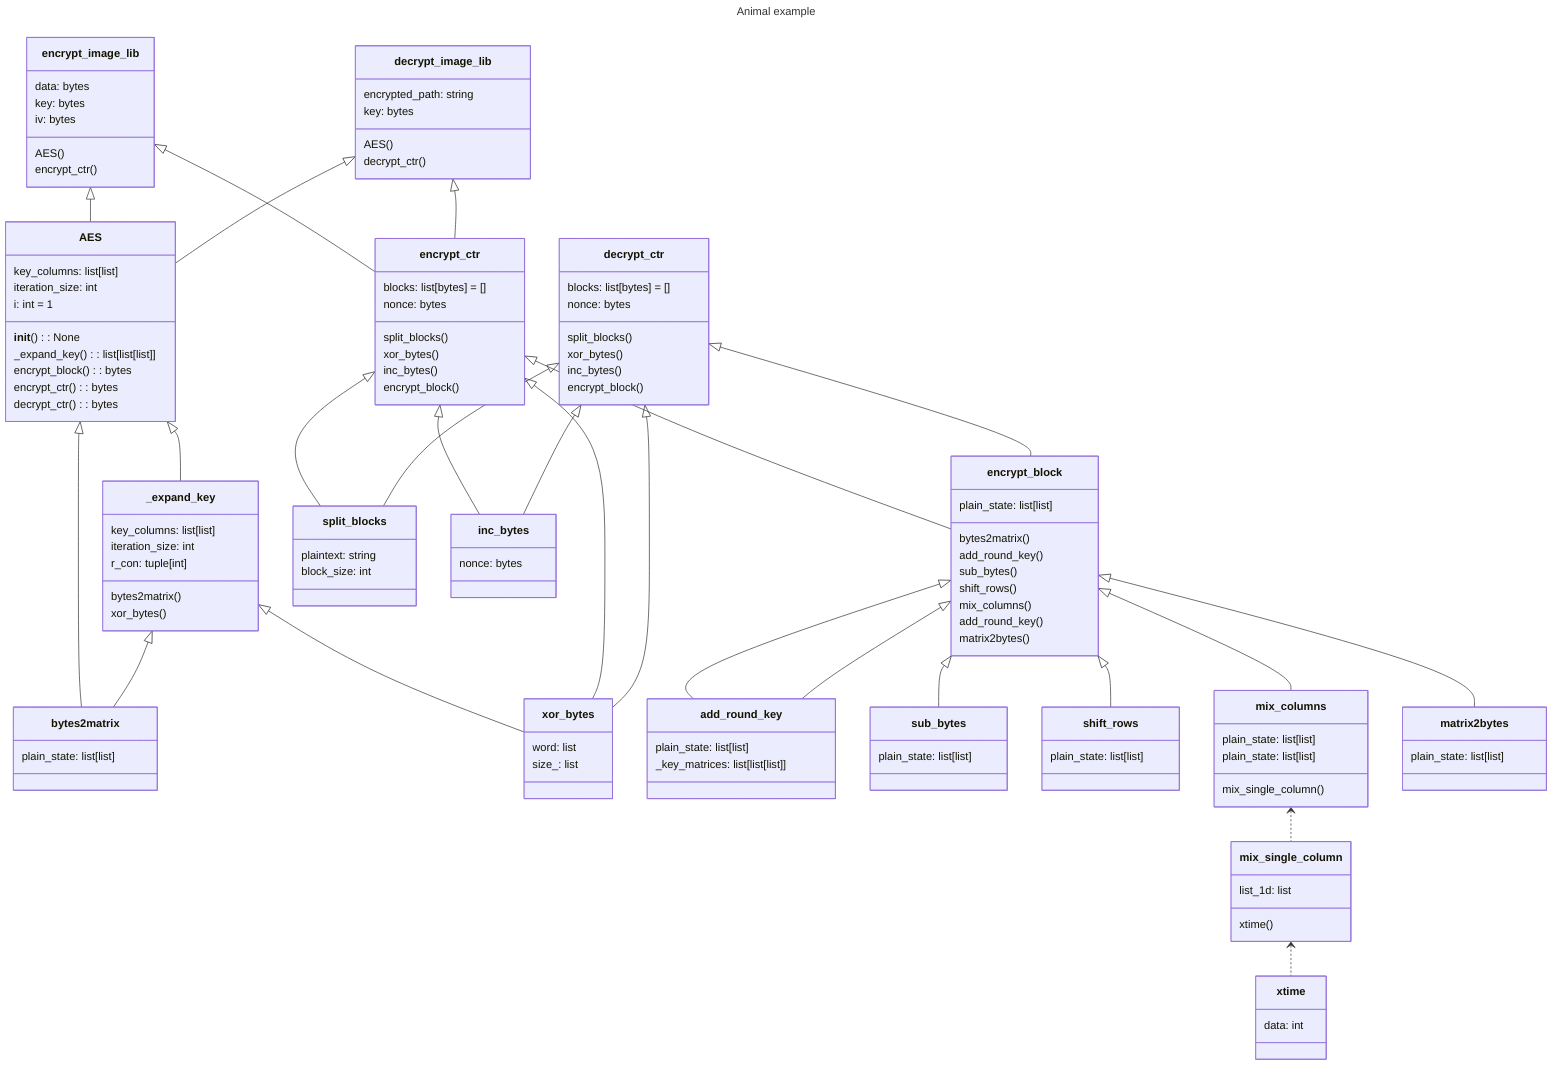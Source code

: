 ---
title: Animal example
---
classDiagram
    class AES {
        key_columns: list[list]
        iteration_size: int
        i: int = 1
        __init__(): None
        _expand_key(): list[list[list]]
        encrypt_block(): bytes
        encrypt_ctr(): bytes
        decrypt_ctr(): bytes
    }

    AES <|-- bytes2matrix
    AES <|-- _expand_key

    class _expand_key {
        key_columns: list[list]
        iteration_size: int
        r_con: tuple[int]
        bytes2matrix()
        xor_bytes()
    }

    _expand_key <|-- bytes2matrix
    _expand_key <|-- xor_bytes

    class encrypt_block {
        plain_state: list[list]
        bytes2matrix()
        add_round_key()
        sub_bytes()
        shift_rows()
        mix_columns()
        add_round_key()
        matrix2bytes()
    }
    encrypt_block <|-- add_round_key
    encrypt_block <|-- sub_bytes
    encrypt_block <|-- shift_rows
    encrypt_block <|-- mix_columns
    encrypt_block <|-- add_round_key
    encrypt_block <|-- matrix2bytes

    class encrypt_ctr {
        blocks: list[bytes] = []
        nonce: bytes
        split_blocks()
        xor_bytes()
        inc_bytes()
        encrypt_block()
    }
    encrypt_ctr <|-- split_blocks
    encrypt_ctr <|-- xor_bytes
    encrypt_ctr <|-- inc_bytes
    encrypt_ctr <|-- encrypt_block

    class decrypt_ctr {
        blocks: list[bytes] = []
        nonce: bytes
        split_blocks()
        xor_bytes()
        inc_bytes()
        encrypt_block()
    }
    decrypt_ctr <|-- split_blocks
    decrypt_ctr <|-- xor_bytes
    decrypt_ctr <|-- inc_bytes
    decrypt_ctr <|-- encrypt_block

    class encrypt_image_lib {
        data: bytes
        key: bytes
        iv: bytes
        AES()
        encrypt_ctr()
    }
    encrypt_image_lib <|-- AES
    encrypt_image_lib <|-- encrypt_ctr

    class decrypt_image_lib {
        encrypted_path: string
        key: bytes
        AES()
        decrypt_ctr()
    }
    decrypt_image_lib <|-- AES
    decrypt_image_lib <|-- encrypt_ctr

    class sub_bytes {
        plain_state: list[list]
    }
    class shift_rows {
        plain_state: list[list]
    }
    class mix_columns {
        plain_state: list[list]
    }
    class add_round_key {
        plain_state: list[list]
        _key_matrices: list[list[list]]
    }
    class matrix2bytes {
        plain_state: list[list]
    }
    class bytes2matrix {
        plain_state: list[list]
    }
    class xor_bytes {
        word: list
        size_: list
    }
    class inc_bytes {
        nonce: bytes
    }
    class split_blocks {
        plaintext: string
        block_size: int
    }
    class mix_columns {
        plain_state: list[list]
        mix_single_column()
    }
    mix_columns <.. mix_single_column

    class mix_single_column {
        list_1d: list
        xtime()
    }
    mix_single_column <.. xtime

    class xtime {
        data: int
    }
